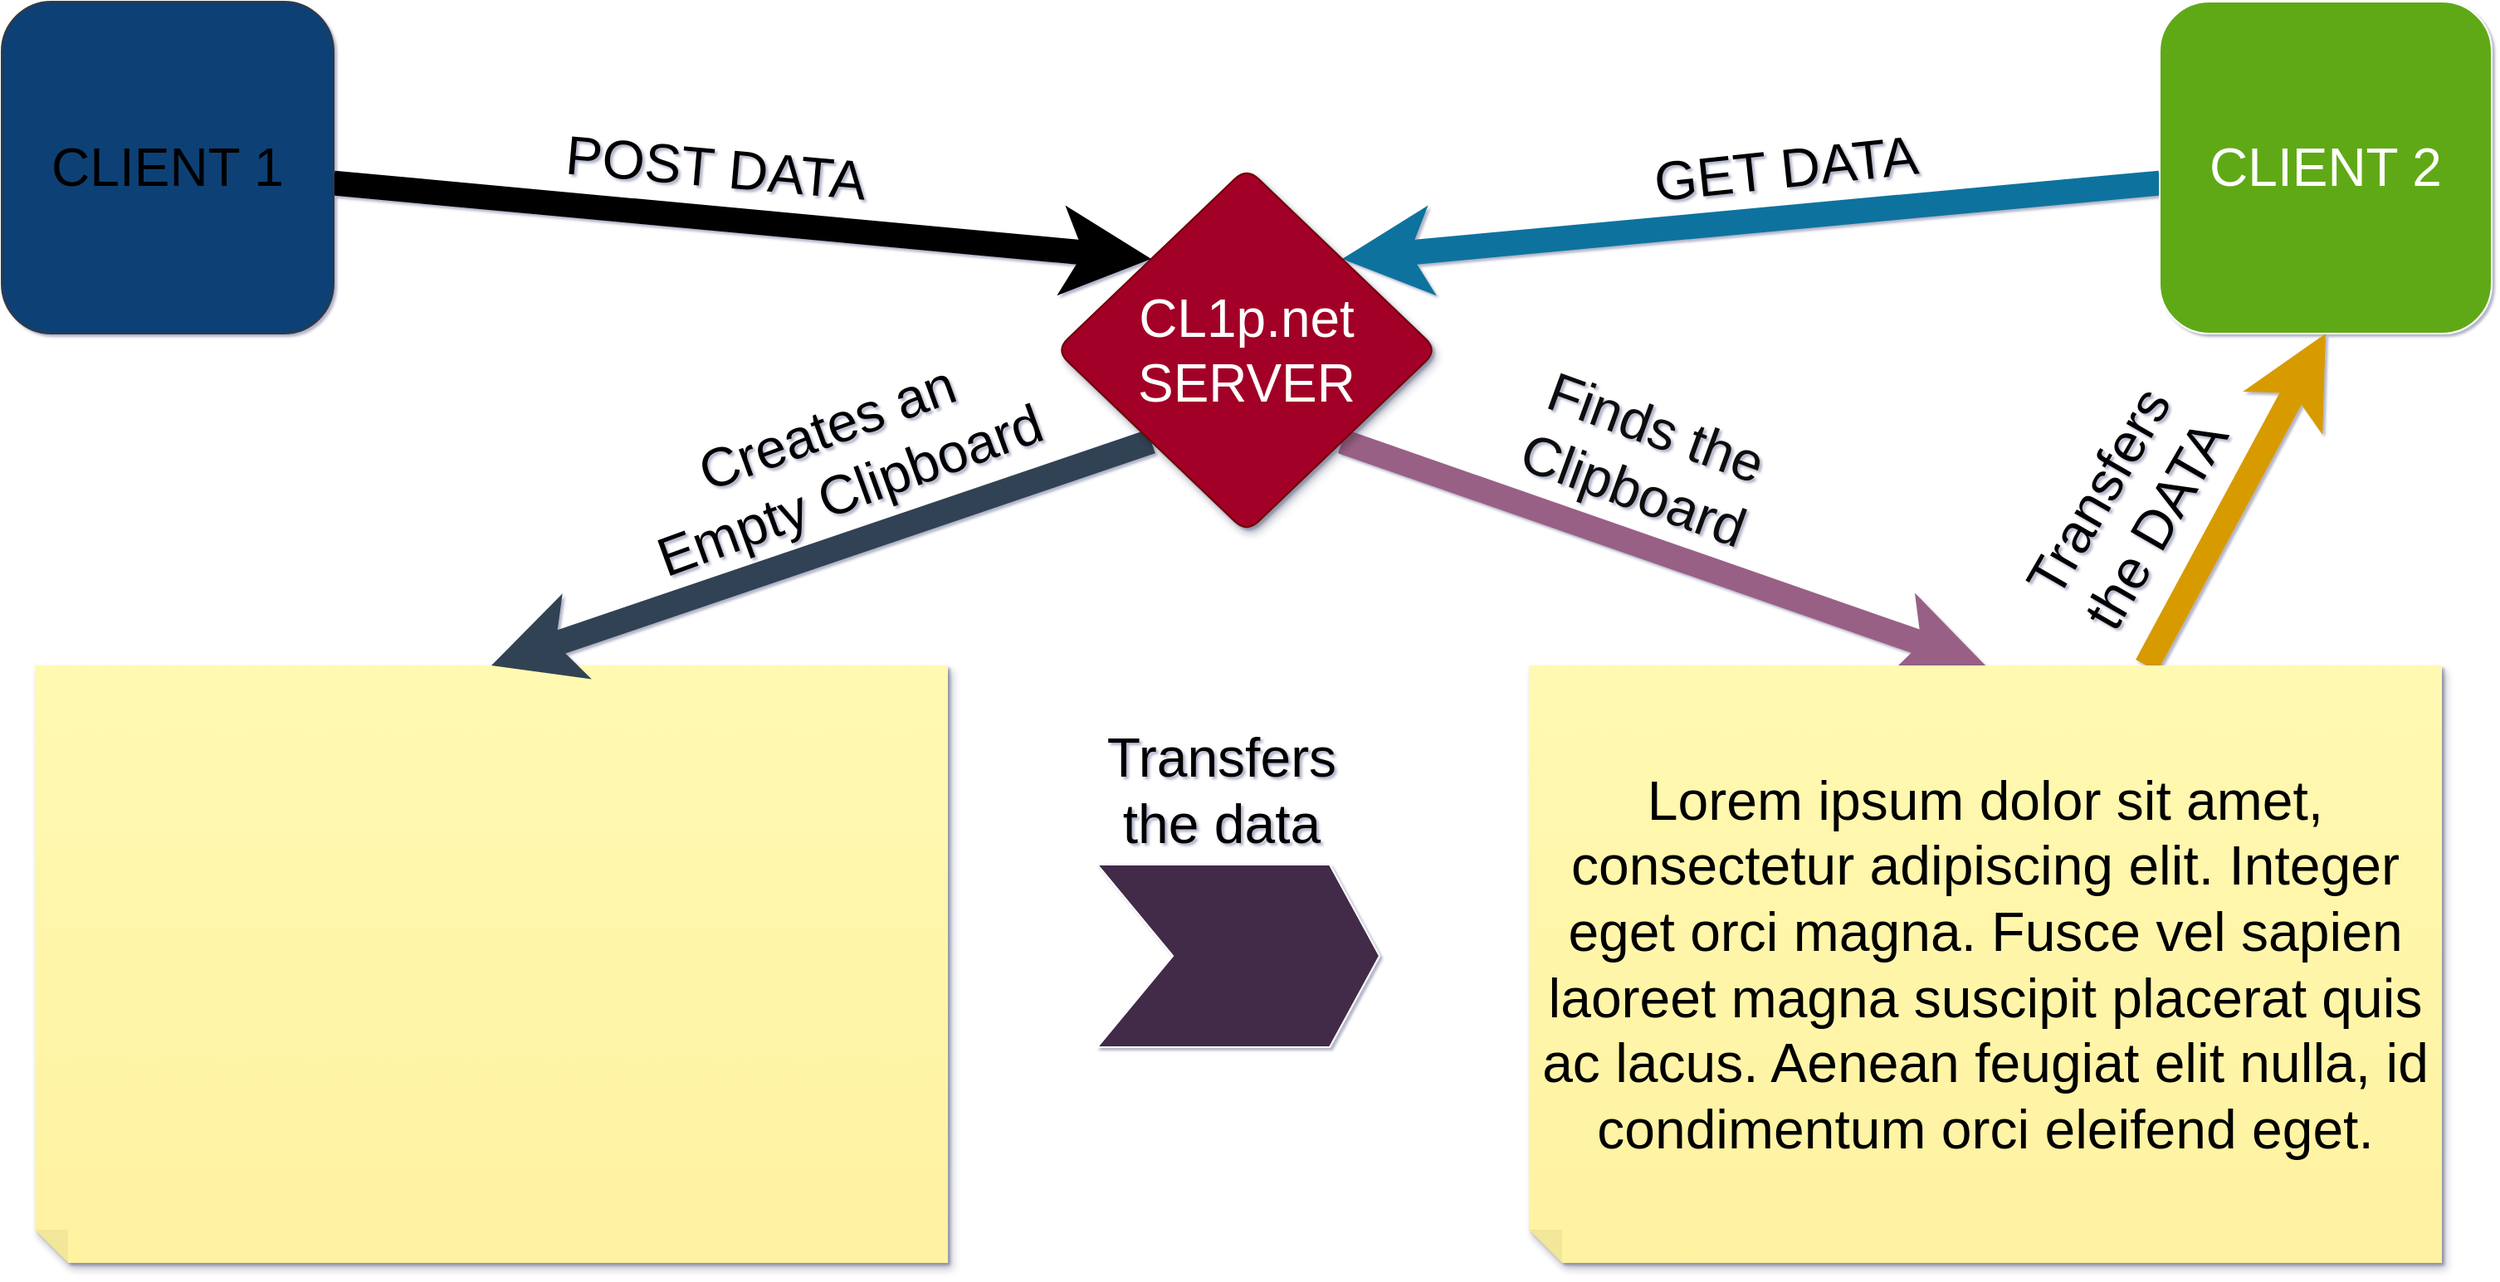 <mxfile scale="0.9" border="0">
    <diagram id="CEHOHmIj44bNjhljghE9" name="Create a ClipBoard">
        <mxGraphModel dx="1730" dy="1423" grid="0" gridSize="12" guides="1" tooltips="1" connect="1" arrows="1" fold="1" page="1" pageScale="1" pageWidth="1600" pageHeight="900" background="#ffffff" math="0" shadow="1">
            <root>
                <object label="" id="0">
                    <mxCell/>
                </object>
                <mxCell id="1" parent="0"/>
                <mxCell id="13" style="edgeStyle=none;html=1;entryX=0;entryY=0;entryDx=0;entryDy=0;fontSize=33;strokeWidth=15;strokeColor=#000000;rounded=1;" parent="1" source="2" target="4" edge="1">
                    <mxGeometry relative="1" as="geometry"/>
                </mxCell>
                <mxCell id="2" value="&lt;font style=&quot;font-size: 32px;&quot;&gt;CLIENT 1&lt;/font&gt;" style="whiteSpace=wrap;html=1;fillColor=#114174;strokeColor=#36393d;rounded=1;" parent="1" vertex="1">
                    <mxGeometry x="50" y="50" width="200" height="200" as="geometry"/>
                </mxCell>
                <mxCell id="20" style="edgeStyle=none;html=1;entryX=1;entryY=0;entryDx=0;entryDy=0;shadow=0;strokeColor=#10739e;strokeWidth=15;fontSize=33;fillColor=#b1ddf0;rounded=1;" parent="1" source="3" target="4" edge="1">
                    <mxGeometry relative="1" as="geometry"/>
                </mxCell>
                <mxCell id="3" value="&lt;font style=&quot;font-size: 32px;&quot;&gt;CLIENT 2&lt;/font&gt;" style="whiteSpace=wrap;html=1;fontSize=22;fillColor=#60a917;fontColor=#ffffff;strokeColor=#FFFFFF;gradientColor=none;rounded=1;" parent="1" vertex="1">
                    <mxGeometry x="1350" y="50" width="200" height="200" as="geometry"/>
                </mxCell>
                <mxCell id="22" style="edgeStyle=none;html=1;exitX=1;exitY=1;exitDx=0;exitDy=0;entryX=0.5;entryY=1;entryDx=0;entryDy=0;entryPerimeter=0;shadow=0;strokeColor=#996185;strokeWidth=15;fontSize=33;fillColor=#e6d0de;gradientColor=#d5739d;rounded=1;" parent="1" source="4" target="5" edge="1">
                    <mxGeometry relative="1" as="geometry"/>
                </mxCell>
                <mxCell id="23" style="edgeStyle=none;html=1;entryX=0.5;entryY=1;entryDx=0;entryDy=0;shadow=0;strokeColor=#d79b00;strokeWidth=15;fontSize=33;fillColor=#ffcd28;gradientColor=#ffa500;rounded=1;" parent="1" source="5" target="3" edge="1">
                    <mxGeometry relative="1" as="geometry"/>
                </mxCell>
                <mxCell id="5" value="&lt;font style=&quot;&quot;&gt;&lt;font style=&quot;font-size: 33px;&quot;&gt;Lorem ipsum dolor sit amet, consectetur adipiscing elit. Integer eget orci magna. Fusce vel sapien laoreet magna suscipit placerat quis ac lacus. Aenean feugiat elit nulla, id condimentum orci eleifend eget.&lt;/font&gt;&lt;br&gt;&lt;/font&gt;" style="shape=note;whiteSpace=wrap;html=1;backgroundOutline=1;fontColor=#000000;darkOpacity=0.05;fillColor=#FFF9B2;strokeColor=none;fillStyle=solid;direction=west;gradientDirection=north;gradientColor=#FFF2A1;shadow=1;size=20;pointerEvents=1;rounded=1;fontSize=32;" parent="1" vertex="1">
                    <mxGeometry x="970" y="450" width="550" height="360" as="geometry"/>
                </mxCell>
                <mxCell id="6" value="&lt;font style=&quot;font-size: 26px;&quot;&gt;&lt;br&gt;&lt;/font&gt;" style="shape=note;whiteSpace=wrap;html=1;backgroundOutline=1;fontColor=#000000;darkOpacity=0.05;fillColor=#FFF9B2;strokeColor=none;fillStyle=solid;direction=west;gradientDirection=north;gradientColor=#FFF2A1;shadow=1;size=20;pointerEvents=1;rounded=1;fontSize=32;" parent="1" vertex="1">
                    <mxGeometry x="70" y="450" width="550" height="360" as="geometry"/>
                </mxCell>
                <mxCell id="9" value="" style="html=1;shadow=0;dashed=0;align=center;verticalAlign=middle;shape=mxgraph.arrows2.arrow;dy=0;dx=30;notch=45.56;rounded=1;strokeColor=#FFFFFF;fontSize=33;gradientColor=none;fillColor=#43294A;" parent="1" vertex="1">
                    <mxGeometry x="710" y="570" width="170" height="110" as="geometry"/>
                </mxCell>
                <mxCell id="14" style="edgeStyle=none;html=1;exitX=0;exitY=1;exitDx=0;exitDy=0;entryX=0.5;entryY=1;entryDx=0;entryDy=0;fontSize=33;strokeWidth=15;entryPerimeter=0;shadow=0;fillColor=#647687;strokeColor=#314354;rounded=1;" parent="1" source="4" target="6" edge="1">
                    <mxGeometry relative="1" as="geometry"/>
                </mxCell>
                <mxCell id="15" value="POST DATA&amp;nbsp;" style="text;strokeColor=none;align=center;fillColor=none;html=1;verticalAlign=middle;whiteSpace=wrap;rounded=1;shadow=1;fontSize=33;rotation=5;fontColor=#000000;" parent="1" vertex="1">
                    <mxGeometry x="340" y="135" width="290" height="30" as="geometry"/>
                </mxCell>
                <mxCell id="17" value="Creates an Empty Clipboard" style="text;html=1;strokeColor=none;fillColor=none;align=center;verticalAlign=middle;whiteSpace=wrap;rounded=1;shadow=1;fontSize=33;rotation=340;fontColor=#000000;" parent="1" vertex="1">
                    <mxGeometry x="430" y="310" width="248.3" height="30" as="geometry"/>
                </mxCell>
                <mxCell id="18" value="Transfers the data" style="text;html=1;strokeColor=none;fillColor=none;align=center;verticalAlign=middle;whiteSpace=wrap;rounded=1;shadow=1;fontSize=33;fontColor=#000000;" parent="1" vertex="1">
                    <mxGeometry x="700" y="510" width="170" height="30" as="geometry"/>
                </mxCell>
                <mxCell id="21" value="GET DATA" style="text;strokeColor=none;align=center;fillColor=none;html=1;verticalAlign=middle;whiteSpace=wrap;rounded=1;shadow=1;fontSize=33;rotation=354;fontColor=#000000;" parent="1" vertex="1">
                    <mxGeometry x="1010" y="135" width="230" height="30" as="geometry"/>
                </mxCell>
                <mxCell id="4" value="CL1p.net SERVER" style="rhombus;whiteSpace=wrap;html=1;strokeColor=#6F0000;fontSize=32;fillColor=#a20025;fontColor=#ffffff;rounded=1;shadow=1;double=0;" parent="1" vertex="1">
                    <mxGeometry x="685" y="150" width="230" height="220" as="geometry"/>
                </mxCell>
                <mxCell id="24" value="Finds the Clipboard" style="text;html=1;strokeColor=none;fillColor=none;align=center;verticalAlign=middle;whiteSpace=wrap;rounded=1;shadow=1;fontSize=33;rotation=20;fontColor=#0A0A0A;" parent="1" vertex="1">
                    <mxGeometry x="915" y="310" width="250" height="30" as="geometry"/>
                </mxCell>
                <mxCell id="25" value="Transfers the DATA" style="text;html=1;strokeColor=none;fillColor=none;align=center;verticalAlign=middle;whiteSpace=wrap;rounded=1;shadow=1;fontSize=33;rotation=-60;fontColor=#000000;" parent="1" vertex="1">
                    <mxGeometry x="1300" y="340" width="60" height="30" as="geometry"/>
                </mxCell>
            </root>
        </mxGraphModel>
    </diagram>
    <diagram name="Verify if the Clipboard Exist" id="yEhXIUvPcBe87ZvgIITH">
        <mxGraphModel dx="1483" dy="1220" grid="0" gridSize="12" guides="1" tooltips="1" connect="1" arrows="1" fold="1" page="1" pageScale="1" pageWidth="1600" pageHeight="900" background="#ffffff" math="0" shadow="1">
            <root>
                <object label="" id="ZlVbmZEH_Nu3H1Lsf_GX-0">
                    <mxCell/>
                </object>
                <mxCell id="ZlVbmZEH_Nu3H1Lsf_GX-1" parent="ZlVbmZEH_Nu3H1Lsf_GX-0"/>
                <mxCell id="ZlVbmZEH_Nu3H1Lsf_GX-2" style="edgeStyle=none;html=1;entryX=0;entryY=0;entryDx=0;entryDy=0;fontSize=33;strokeWidth=15;strokeColor=#000000;rounded=1;" edge="1" parent="ZlVbmZEH_Nu3H1Lsf_GX-1" source="ZlVbmZEH_Nu3H1Lsf_GX-3" target="ZlVbmZEH_Nu3H1Lsf_GX-16">
                    <mxGeometry relative="1" as="geometry"/>
                </mxCell>
                <mxCell id="ZlVbmZEH_Nu3H1Lsf_GX-3" value="&lt;font style=&quot;font-size: 32px;&quot;&gt;CLIENT 1&lt;/font&gt;" style="whiteSpace=wrap;html=1;fillColor=#114174;strokeColor=#36393d;rounded=1;" vertex="1" parent="ZlVbmZEH_Nu3H1Lsf_GX-1">
                    <mxGeometry x="50" y="50" width="200" height="200" as="geometry"/>
                </mxCell>
                <mxCell id="ZlVbmZEH_Nu3H1Lsf_GX-6" style="edgeStyle=none;html=1;exitX=1;exitY=1;exitDx=0;exitDy=0;entryX=0.5;entryY=1;entryDx=0;entryDy=0;entryPerimeter=0;shadow=0;strokeColor=#996185;strokeWidth=15;fontSize=33;fillColor=#e6d0de;gradientColor=#d5739d;rounded=1;" edge="1" parent="ZlVbmZEH_Nu3H1Lsf_GX-1" source="ZlVbmZEH_Nu3H1Lsf_GX-16" target="ZlVbmZEH_Nu3H1Lsf_GX-8">
                    <mxGeometry relative="1" as="geometry"/>
                </mxCell>
                <mxCell id="ZlVbmZEH_Nu3H1Lsf_GX-8" value="&lt;font style=&quot;&quot;&gt;&lt;font style=&quot;font-size: 33px;&quot;&gt;Lorem ipsum dolor sit amet, consectetur adipiscing elit. Integer eget orci magna. Fusce vel sapien laoreet magna suscipit placerat quis ac lacus. Aenean feugiat elit nulla, id condimentum orci eleifend eget.&lt;/font&gt;&lt;br&gt;&lt;/font&gt;" style="shape=note;whiteSpace=wrap;html=1;backgroundOutline=1;fontColor=#000000;darkOpacity=0.05;fillColor=#FFF9B2;strokeColor=none;fillStyle=solid;direction=west;gradientDirection=north;gradientColor=#FFF2A1;shadow=1;size=20;pointerEvents=1;rounded=1;fontSize=32;" vertex="1" parent="ZlVbmZEH_Nu3H1Lsf_GX-1">
                    <mxGeometry x="970" y="450" width="550" height="360" as="geometry"/>
                </mxCell>
                <mxCell id="ZlVbmZEH_Nu3H1Lsf_GX-9" value="&lt;font style=&quot;font-size: 26px;&quot;&gt;&lt;br&gt;&lt;/font&gt;" style="shape=note;whiteSpace=wrap;html=1;backgroundOutline=1;fontColor=#000000;darkOpacity=0.05;fillColor=#FFF9B2;strokeColor=none;fillStyle=solid;direction=west;gradientDirection=north;gradientColor=#FFF2A1;shadow=1;size=20;pointerEvents=1;rounded=1;fontSize=32;" vertex="1" parent="ZlVbmZEH_Nu3H1Lsf_GX-1">
                    <mxGeometry x="70" y="450" width="550" height="360" as="geometry"/>
                </mxCell>
                <mxCell id="ZlVbmZEH_Nu3H1Lsf_GX-11" style="edgeStyle=none;html=1;exitX=0;exitY=1;exitDx=0;exitDy=0;entryX=0.5;entryY=1;entryDx=0;entryDy=0;fontSize=33;strokeWidth=15;entryPerimeter=0;shadow=0;fillColor=#647687;strokeColor=#314354;rounded=1;" edge="1" parent="ZlVbmZEH_Nu3H1Lsf_GX-1" source="ZlVbmZEH_Nu3H1Lsf_GX-16" target="ZlVbmZEH_Nu3H1Lsf_GX-9">
                    <mxGeometry relative="1" as="geometry"/>
                </mxCell>
                <mxCell id="ZlVbmZEH_Nu3H1Lsf_GX-12" value="GET DATA" style="text;strokeColor=none;align=center;fillColor=none;html=1;verticalAlign=middle;whiteSpace=wrap;rounded=1;shadow=1;fontSize=33;rotation=1;fontColor=#000000;" vertex="1" parent="ZlVbmZEH_Nu3H1Lsf_GX-1">
                    <mxGeometry x="332" y="122" width="290" height="30" as="geometry"/>
                </mxCell>
                <mxCell id="ZlVbmZEH_Nu3H1Lsf_GX-13" value="If the Clipboard is empty, returns true" style="text;html=1;strokeColor=none;fillColor=none;align=center;verticalAlign=middle;whiteSpace=wrap;rounded=1;shadow=1;fontSize=33;rotation=337;fontColor=#000000;" vertex="1" parent="ZlVbmZEH_Nu3H1Lsf_GX-1">
                    <mxGeometry x="387" y="297" width="301" height="30" as="geometry"/>
                </mxCell>
                <mxCell id="ZlVbmZEH_Nu3H1Lsf_GX-16" value="CL1p.net SERVER" style="rhombus;whiteSpace=wrap;html=1;strokeColor=#6F0000;fontSize=32;fillColor=#a20025;fontColor=#ffffff;rounded=1;shadow=1;double=0;" vertex="1" parent="ZlVbmZEH_Nu3H1Lsf_GX-1">
                    <mxGeometry x="671" y="128" width="230" height="220" as="geometry"/>
                </mxCell>
                <mxCell id="ZlVbmZEH_Nu3H1Lsf_GX-17" value="If any DATA exist, returns false" style="text;html=1;strokeColor=none;fillColor=none;align=center;verticalAlign=middle;whiteSpace=wrap;rounded=1;shadow=1;fontSize=33;rotation=23;fontColor=#0A0A0A;" vertex="1" parent="ZlVbmZEH_Nu3H1Lsf_GX-1">
                    <mxGeometry x="890" y="310" width="365" height="30" as="geometry"/>
                </mxCell>
            </root>
        </mxGraphModel>
    </diagram>
    <diagram name="Deletion of a Clipboard" id="H8__eVsOyb06kDAA31cd">
        <mxGraphModel dx="1730" dy="1423" grid="0" gridSize="12" guides="1" tooltips="1" connect="1" arrows="1" fold="1" page="1" pageScale="1" pageWidth="1600" pageHeight="900" background="#ffffff" math="0" shadow="1">
            <root>
                <object label="" id="M_eZTUymNwPKW0tBoiiC-0">
                    <mxCell/>
                </object>
                <mxCell id="M_eZTUymNwPKW0tBoiiC-1" parent="M_eZTUymNwPKW0tBoiiC-0"/>
                <mxCell id="M_eZTUymNwPKW0tBoiiC-2" style="edgeStyle=none;html=1;fontSize=33;strokeWidth=15;strokeColor=#000000;rounded=1;entryX=1;entryY=0;entryDx=0;entryDy=0;" edge="1" parent="M_eZTUymNwPKW0tBoiiC-1" source="M_eZTUymNwPKW0tBoiiC-3" target="M_eZTUymNwPKW0tBoiiC-10">
                    <mxGeometry relative="1" as="geometry">
                        <mxPoint x="724" y="118" as="targetPoint"/>
                    </mxGeometry>
                </mxCell>
                <mxCell id="M_eZTUymNwPKW0tBoiiC-3" value="&lt;font style=&quot;font-size: 32px;&quot;&gt;CLIENT 1&lt;/font&gt;" style="whiteSpace=wrap;html=1;fillColor=#114174;strokeColor=#36393d;rounded=1;" vertex="1" parent="M_eZTUymNwPKW0tBoiiC-1">
                    <mxGeometry x="1354" y="41" width="200" height="200" as="geometry"/>
                </mxCell>
                <mxCell id="M_eZTUymNwPKW0tBoiiC-4" style="edgeStyle=none;html=1;exitX=0;exitY=1;exitDx=0;exitDy=0;entryX=0.5;entryY=1;entryDx=0;entryDy=0;entryPerimeter=0;shadow=0;strokeColor=#996185;strokeWidth=15;fontSize=33;fillColor=#e6d0de;gradientColor=#d5739d;rounded=1;" edge="1" parent="M_eZTUymNwPKW0tBoiiC-1" source="M_eZTUymNwPKW0tBoiiC-10" target="M_eZTUymNwPKW0tBoiiC-5">
                    <mxGeometry relative="1" as="geometry"/>
                </mxCell>
                <mxCell id="M_eZTUymNwPKW0tBoiiC-5" value="&lt;font style=&quot;&quot;&gt;&lt;font style=&quot;font-size: 33px;&quot;&gt;Lorem ipsum dolor sit amet, consectetur adipiscing elit. Integer eget orci magna. Fusce vel sapien laoreet magna suscipit placerat quis ac lacus. Aenean feugiat elit nulla, id condimentum orci eleifend eget.&lt;/font&gt;&lt;br&gt;&lt;/font&gt;" style="shape=note;whiteSpace=wrap;html=1;backgroundOutline=1;fontColor=#000000;darkOpacity=0.05;fillColor=#FFF9B2;strokeColor=none;fillStyle=solid;direction=west;gradientDirection=north;gradientColor=#FFF2A1;shadow=1;size=20;pointerEvents=1;rounded=1;fontSize=32;" vertex="1" parent="M_eZTUymNwPKW0tBoiiC-1">
                    <mxGeometry x="62" y="491" width="550" height="360" as="geometry"/>
                </mxCell>
                <mxCell id="M_eZTUymNwPKW0tBoiiC-6" value="&lt;font style=&quot;font-size: 26px;&quot;&gt;&lt;br&gt;&lt;/font&gt;" style="shape=note;whiteSpace=wrap;html=1;backgroundOutline=1;fontColor=#000000;darkOpacity=0.05;fillColor=#FFF9B2;strokeColor=none;fillStyle=solid;direction=west;gradientDirection=north;gradientColor=#FFF2A1;shadow=1;size=20;pointerEvents=1;rounded=1;fontSize=32;" vertex="1" parent="M_eZTUymNwPKW0tBoiiC-1">
                    <mxGeometry x="927" y="474" width="550" height="360" as="geometry"/>
                </mxCell>
                <mxCell id="M_eZTUymNwPKW0tBoiiC-8" value="POST Deletion Key" style="text;strokeColor=none;align=center;fillColor=none;html=1;verticalAlign=middle;whiteSpace=wrap;rounded=1;shadow=1;fontSize=33;rotation=1;fontColor=#000000;" vertex="1" parent="M_eZTUymNwPKW0tBoiiC-1">
                    <mxGeometry x="959" y="89" width="290" height="30" as="geometry"/>
                </mxCell>
                <mxCell id="M_eZTUymNwPKW0tBoiiC-10" value="CL1p.net SERVER" style="rhombus;whiteSpace=wrap;html=1;strokeColor=#6F0000;fontSize=32;fillColor=#a20025;fontColor=#ffffff;rounded=1;shadow=1;double=0;" vertex="1" parent="M_eZTUymNwPKW0tBoiiC-1">
                    <mxGeometry x="640" y="77" width="230" height="220" as="geometry"/>
                </mxCell>
                <mxCell id="M_eZTUymNwPKW0tBoiiC-11" value="Execute the Deletion code on ./deleteCl1p.jsp" style="text;html=1;strokeColor=none;fillColor=none;align=center;verticalAlign=middle;whiteSpace=wrap;rounded=1;shadow=1;fontSize=33;rotation=326;fontColor=#0A0A0A;" vertex="1" parent="M_eZTUymNwPKW0tBoiiC-1">
                    <mxGeometry x="310" y="295" width="365" height="30" as="geometry"/>
                </mxCell>
                <mxCell id="hcvZrlHyjun23s4xOk0m-1" value="" style="html=1;shadow=0;dashed=0;align=center;verticalAlign=middle;shape=mxgraph.arrows2.arrow;dy=0;dx=30;notch=30;" vertex="1" parent="M_eZTUymNwPKW0tBoiiC-1">
                    <mxGeometry x="700" y="602" width="164" height="113" as="geometry"/>
                </mxCell>
                <mxCell id="hcvZrlHyjun23s4xOk0m-2" value="Clipboard cleared" style="text;html=1;strokeColor=none;fillColor=none;align=center;verticalAlign=middle;whiteSpace=wrap;rounded=1;shadow=1;fontSize=33;rotation=0;fontColor=#0A0A0A;direction=west;" vertex="1" parent="M_eZTUymNwPKW0tBoiiC-1">
                    <mxGeometry x="1008" y="425" width="365" height="30" as="geometry"/>
                </mxCell>
                <mxCell id="hcvZrlHyjun23s4xOk0m-3" value="When you are creating a Clipboard, if the time is more than a day it will give you a deletion key, which can be used to delete that Cl1p" style="text;html=1;strokeColor=none;fillColor=none;align=center;verticalAlign=middle;whiteSpace=wrap;rounded=1;shadow=1;fontSize=33;rotation=0;fontColor=#0A0A0A;direction=west;" vertex="1" parent="M_eZTUymNwPKW0tBoiiC-1">
                    <mxGeometry x="31" y="128" width="365" height="30" as="geometry"/>
                </mxCell>
            </root>
        </mxGraphModel>
    </diagram>
</mxfile>